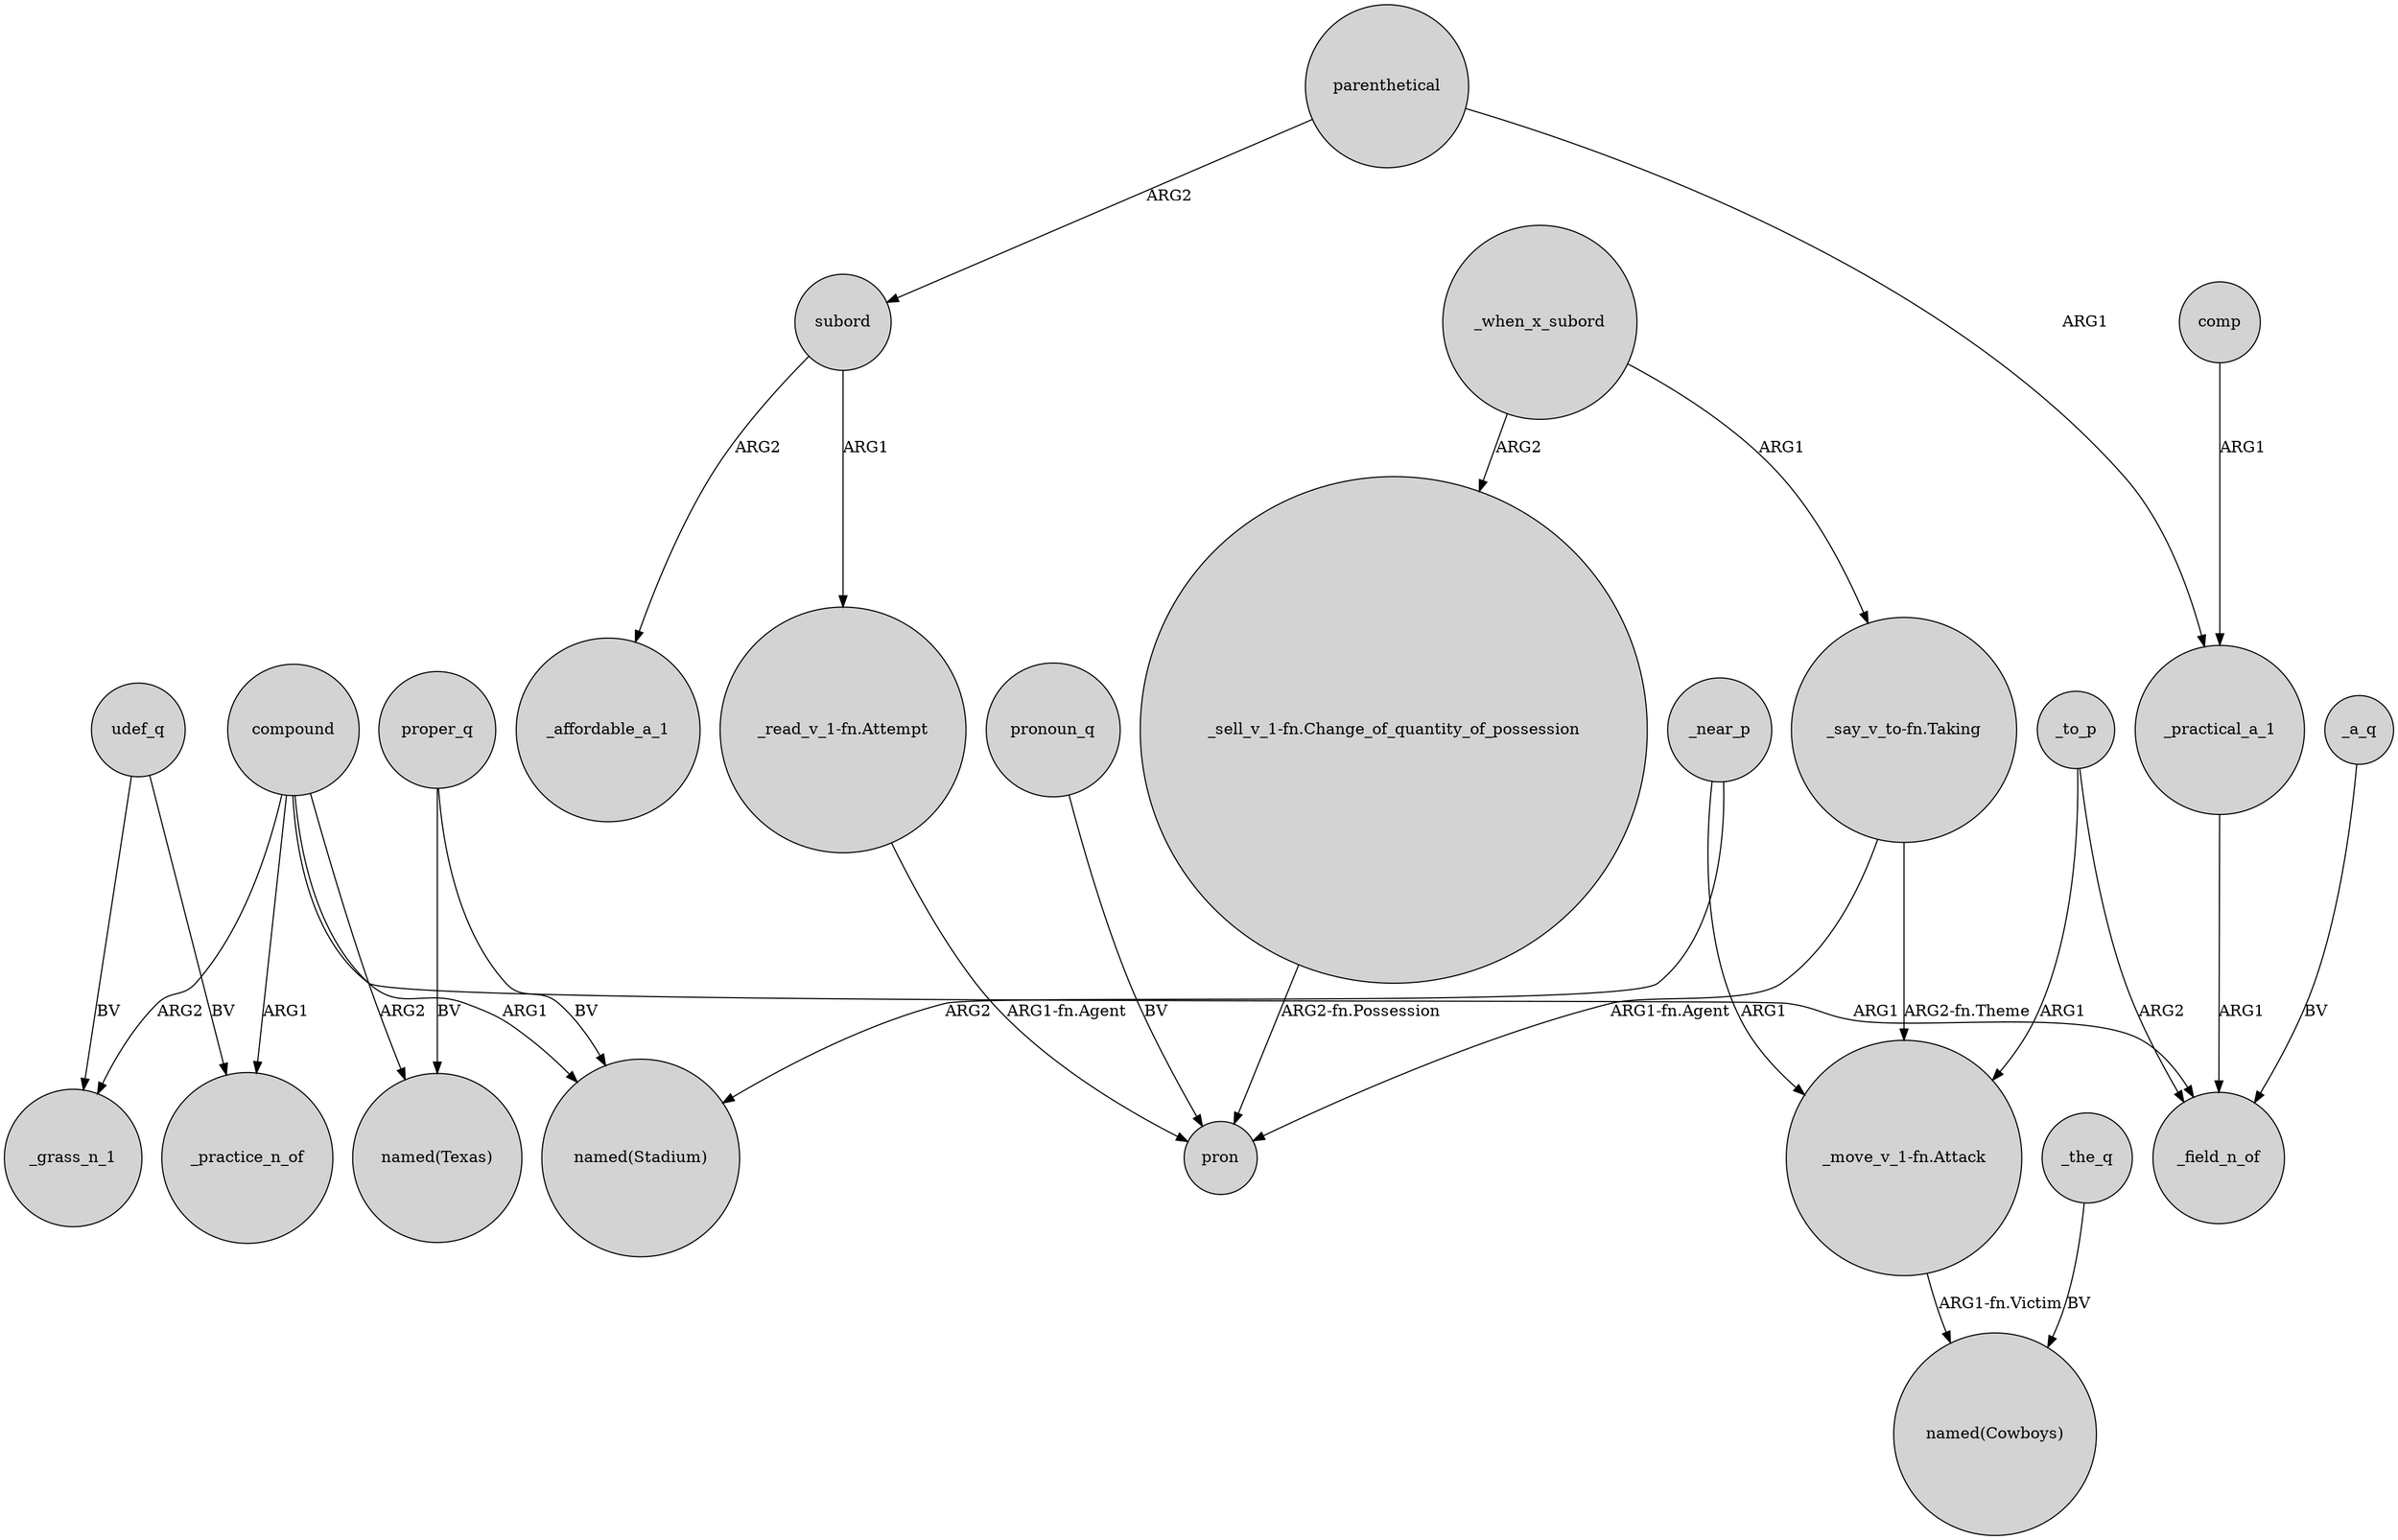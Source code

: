 digraph {
	node [shape=circle style=filled]
	proper_q -> "named(Texas)" [label=BV]
	_near_p -> "_move_v_1-fn.Attack" [label=ARG1]
	compound -> "named(Stadium)" [label=ARG1]
	_when_x_subord -> "_say_v_to-fn.Taking" [label=ARG1]
	comp -> _practical_a_1 [label=ARG1]
	_when_x_subord -> "_sell_v_1-fn.Change_of_quantity_of_possession" [label=ARG2]
	udef_q -> _grass_n_1 [label=BV]
	_the_q -> "named(Cowboys)" [label=BV]
	compound -> "named(Texas)" [label=ARG2]
	compound -> _grass_n_1 [label=ARG2]
	proper_q -> "named(Stadium)" [label=BV]
	_to_p -> _field_n_of [label=ARG2]
	compound -> _practice_n_of [label=ARG1]
	subord -> _affordable_a_1 [label=ARG2]
	subord -> "_read_v_1-fn.Attempt" [label=ARG1]
	compound -> _field_n_of [label=ARG1]
	"_say_v_to-fn.Taking" -> "_move_v_1-fn.Attack" [label="ARG2-fn.Theme"]
	"_say_v_to-fn.Taking" -> pron [label="ARG1-fn.Agent"]
	_to_p -> "_move_v_1-fn.Attack" [label=ARG1]
	pronoun_q -> pron [label=BV]
	parenthetical -> _practical_a_1 [label=ARG1]
	"_read_v_1-fn.Attempt" -> pron [label="ARG1-fn.Agent"]
	_practical_a_1 -> _field_n_of [label=ARG1]
	_near_p -> "named(Stadium)" [label=ARG2]
	"_move_v_1-fn.Attack" -> "named(Cowboys)" [label="ARG1-fn.Victim"]
	parenthetical -> subord [label=ARG2]
	udef_q -> _practice_n_of [label=BV]
	_a_q -> _field_n_of [label=BV]
	"_sell_v_1-fn.Change_of_quantity_of_possession" -> pron [label="ARG2-fn.Possession"]
}
